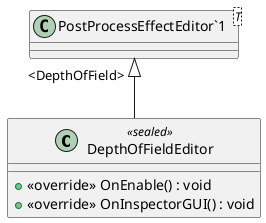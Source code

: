 @startuml
class DepthOfFieldEditor <<sealed>> {
    + <<override>> OnEnable() : void
    + <<override>> OnInspectorGUI() : void
}
class "PostProcessEffectEditor`1"<T> {
}
"PostProcessEffectEditor`1" "<DepthOfField>" <|-- DepthOfFieldEditor
@enduml
